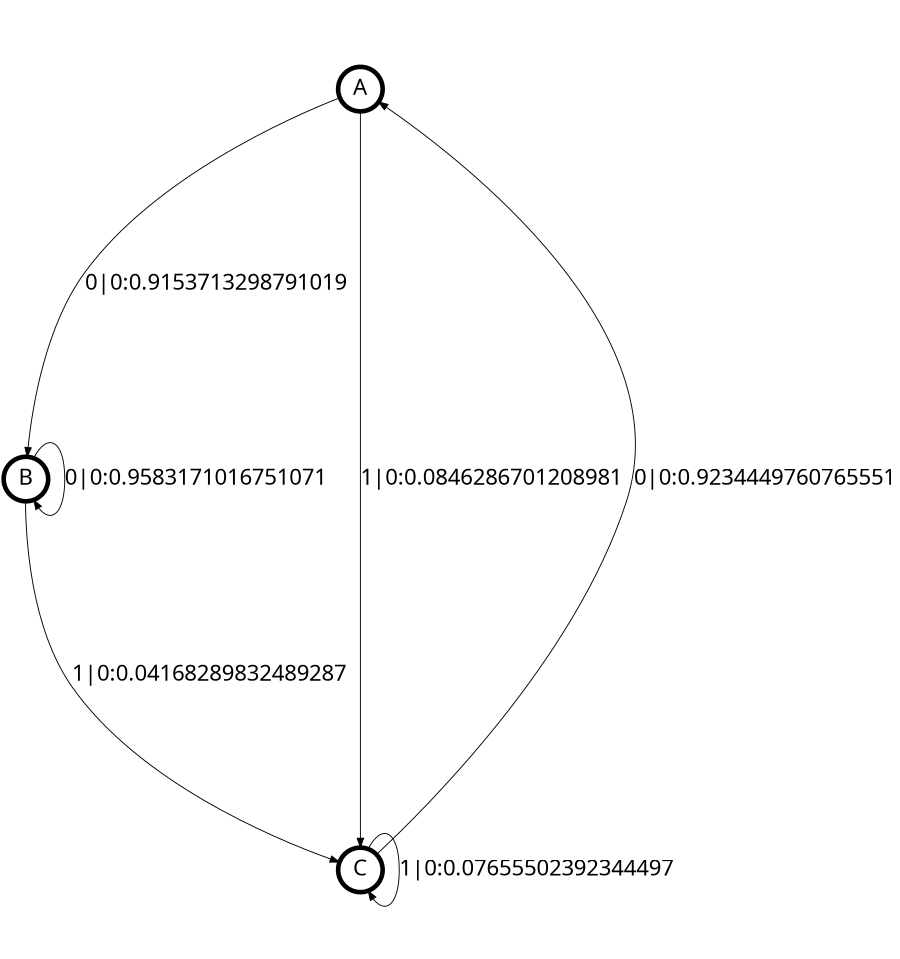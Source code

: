 digraph  {
size = "6,8.5";
ratio = "fill";
node
[shape = circle];
node [fontsize = 24];
node [penwidth = 5];
edge [fontsize = 24];
node [fontname = "CMU Serif Roman"];
graph [fontname = "CMU Serif Roman"];
edge [fontname = "CMU Serif Roman"];
A -> B [label = "0|0:0.9153713298791019\l"];
A -> C [label = "1|0:0.0846286701208981\l"];
B -> B [label = "0|0:0.9583171016751071\l"];
B -> C [label = "1|0:0.04168289832489287\l"];
C -> A [label = "0|0:0.9234449760765551\l"];
C -> C [label = "1|0:0.07655502392344497\l"];
}